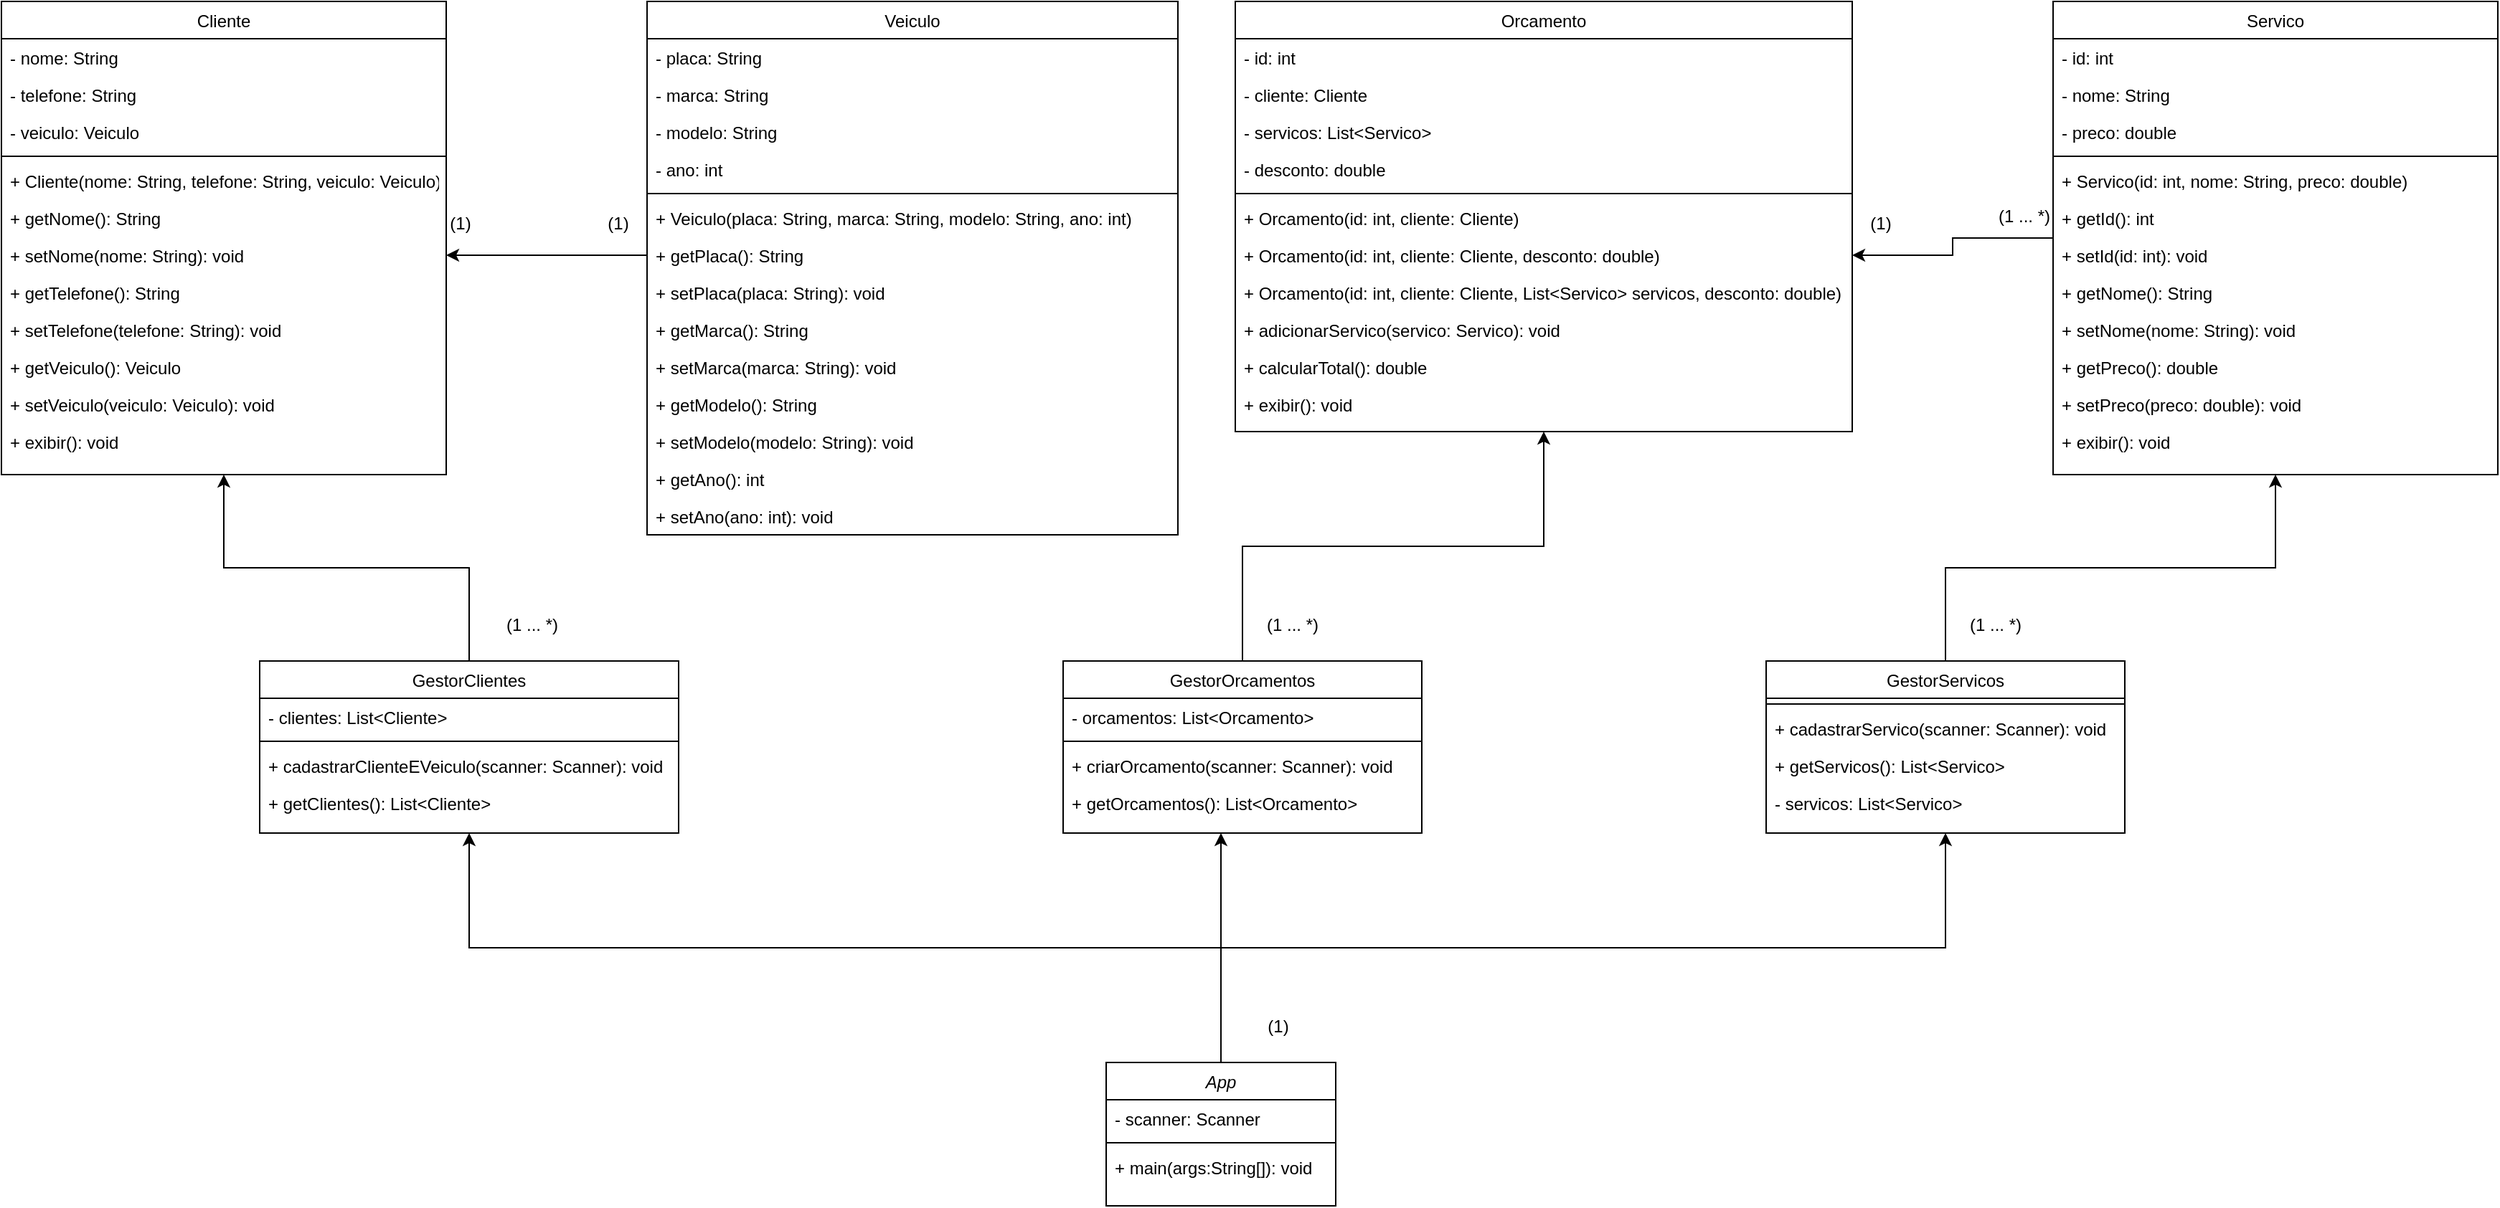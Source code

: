 <mxfile version="26.0.12">
  <diagram id="C5RBs43oDa-KdzZeNtuy" name="Page-1">
    <mxGraphModel grid="1" page="1" gridSize="10" guides="1" tooltips="1" connect="1" arrows="1" fold="1" pageScale="1" pageWidth="827" pageHeight="1169" math="0" shadow="0">
      <root>
        <mxCell id="WIyWlLk6GJQsqaUBKTNV-0" />
        <mxCell id="WIyWlLk6GJQsqaUBKTNV-1" parent="WIyWlLk6GJQsqaUBKTNV-0" />
        <mxCell id="cqpIUV8f8pguURsOPrTM-83" style="edgeStyle=orthogonalEdgeStyle;rounded=0;orthogonalLoop=1;jettySize=auto;html=1;" edge="1" parent="WIyWlLk6GJQsqaUBKTNV-1" source="zkfFHV4jXpPFQw0GAbJ--0">
          <mxGeometry relative="1" as="geometry">
            <mxPoint x="40" y="610" as="targetPoint" />
          </mxGeometry>
        </mxCell>
        <mxCell id="cqpIUV8f8pguURsOPrTM-84" style="edgeStyle=orthogonalEdgeStyle;rounded=0;orthogonalLoop=1;jettySize=auto;html=1;exitX=0.5;exitY=0;exitDx=0;exitDy=0;entryX=0.5;entryY=1;entryDx=0;entryDy=0;" edge="1" parent="WIyWlLk6GJQsqaUBKTNV-1" source="zkfFHV4jXpPFQw0GAbJ--0" target="cqpIUV8f8pguURsOPrTM-0">
          <mxGeometry relative="1" as="geometry" />
        </mxCell>
        <mxCell id="cqpIUV8f8pguURsOPrTM-85" style="edgeStyle=orthogonalEdgeStyle;rounded=0;orthogonalLoop=1;jettySize=auto;html=1;exitX=0.5;exitY=0;exitDx=0;exitDy=0;entryX=0.5;entryY=1;entryDx=0;entryDy=0;" edge="1" parent="WIyWlLk6GJQsqaUBKTNV-1" source="zkfFHV4jXpPFQw0GAbJ--0" target="zkfFHV4jXpPFQw0GAbJ--17">
          <mxGeometry relative="1" as="geometry" />
        </mxCell>
        <mxCell id="zkfFHV4jXpPFQw0GAbJ--0" value="App" style="swimlane;fontStyle=2;align=center;verticalAlign=top;childLayout=stackLayout;horizontal=1;startSize=26;horizontalStack=0;resizeParent=1;resizeLast=0;collapsible=1;marginBottom=0;rounded=0;shadow=0;strokeWidth=1;" vertex="1" parent="WIyWlLk6GJQsqaUBKTNV-1">
          <mxGeometry x="-40" y="770" width="160" height="100" as="geometry">
            <mxRectangle x="220" y="120" width="160" height="26" as="alternateBounds" />
          </mxGeometry>
        </mxCell>
        <mxCell id="zkfFHV4jXpPFQw0GAbJ--1" value="- scanner: Scanner" style="text;align=left;verticalAlign=top;spacingLeft=4;spacingRight=4;overflow=hidden;rotatable=0;points=[[0,0.5],[1,0.5]];portConstraint=eastwest;" vertex="1" parent="zkfFHV4jXpPFQw0GAbJ--0">
          <mxGeometry y="26" width="160" height="26" as="geometry" />
        </mxCell>
        <mxCell id="zkfFHV4jXpPFQw0GAbJ--4" value="" style="line;html=1;strokeWidth=1;align=left;verticalAlign=middle;spacingTop=-1;spacingLeft=3;spacingRight=3;rotatable=0;labelPosition=right;points=[];portConstraint=eastwest;" vertex="1" parent="zkfFHV4jXpPFQw0GAbJ--0">
          <mxGeometry y="52" width="160" height="8" as="geometry" />
        </mxCell>
        <mxCell id="zkfFHV4jXpPFQw0GAbJ--5" value="+ main(args:String[]): void" style="text;align=left;verticalAlign=top;spacingLeft=4;spacingRight=4;overflow=hidden;rotatable=0;points=[[0,0.5],[1,0.5]];portConstraint=eastwest;" vertex="1" parent="zkfFHV4jXpPFQw0GAbJ--0">
          <mxGeometry y="60" width="160" height="26" as="geometry" />
        </mxCell>
        <mxCell id="zkfFHV4jXpPFQw0GAbJ--6" value="Cliente      " style="swimlane;fontStyle=0;align=center;verticalAlign=top;childLayout=stackLayout;horizontal=1;startSize=26;horizontalStack=0;resizeParent=1;resizeLast=0;collapsible=1;marginBottom=0;rounded=0;shadow=0;strokeWidth=1;" vertex="1" parent="WIyWlLk6GJQsqaUBKTNV-1">
          <mxGeometry x="-810" y="30" width="310" height="330" as="geometry">
            <mxRectangle x="130" y="380" width="160" height="26" as="alternateBounds" />
          </mxGeometry>
        </mxCell>
        <mxCell id="zkfFHV4jXpPFQw0GAbJ--7" value=" - nome: String " style="text;align=left;verticalAlign=top;spacingLeft=4;spacingRight=4;overflow=hidden;rotatable=0;points=[[0,0.5],[1,0.5]];portConstraint=eastwest;" vertex="1" parent="zkfFHV4jXpPFQw0GAbJ--6">
          <mxGeometry y="26" width="310" height="26" as="geometry" />
        </mxCell>
        <mxCell id="zkfFHV4jXpPFQw0GAbJ--8" value=" - telefone: String" style="text;align=left;verticalAlign=top;spacingLeft=4;spacingRight=4;overflow=hidden;rotatable=0;points=[[0,0.5],[1,0.5]];portConstraint=eastwest;rounded=0;shadow=0;html=0;" vertex="1" parent="zkfFHV4jXpPFQw0GAbJ--6">
          <mxGeometry y="52" width="310" height="26" as="geometry" />
        </mxCell>
        <mxCell id="zkfFHV4jXpPFQw0GAbJ--10" value="- veiculo: Veiculo" style="text;align=left;verticalAlign=top;spacingLeft=4;spacingRight=4;overflow=hidden;rotatable=0;points=[[0,0.5],[1,0.5]];portConstraint=eastwest;fontStyle=0" vertex="1" parent="zkfFHV4jXpPFQw0GAbJ--6">
          <mxGeometry y="78" width="310" height="26" as="geometry" />
        </mxCell>
        <mxCell id="zkfFHV4jXpPFQw0GAbJ--9" value="" style="line;html=1;strokeWidth=1;align=left;verticalAlign=middle;spacingTop=-1;spacingLeft=3;spacingRight=3;rotatable=0;labelPosition=right;points=[];portConstraint=eastwest;" vertex="1" parent="zkfFHV4jXpPFQw0GAbJ--6">
          <mxGeometry y="104" width="310" height="8" as="geometry" />
        </mxCell>
        <mxCell id="zkfFHV4jXpPFQw0GAbJ--11" value="+ Cliente(nome: String, telefone: String, veiculo: Veiculo)" style="text;align=left;verticalAlign=top;spacingLeft=4;spacingRight=4;overflow=hidden;rotatable=0;points=[[0,0.5],[1,0.5]];portConstraint=eastwest;" vertex="1" parent="zkfFHV4jXpPFQw0GAbJ--6">
          <mxGeometry y="112" width="310" height="26" as="geometry" />
        </mxCell>
        <mxCell id="cqpIUV8f8pguURsOPrTM-11" value="+ getNome(): String" style="text;align=left;verticalAlign=top;spacingLeft=4;spacingRight=4;overflow=hidden;rotatable=0;points=[[0,0.5],[1,0.5]];portConstraint=eastwest;" vertex="1" parent="zkfFHV4jXpPFQw0GAbJ--6">
          <mxGeometry y="138" width="310" height="26" as="geometry" />
        </mxCell>
        <mxCell id="cqpIUV8f8pguURsOPrTM-12" value="+ setNome(nome: String): void" style="text;align=left;verticalAlign=top;spacingLeft=4;spacingRight=4;overflow=hidden;rotatable=0;points=[[0,0.5],[1,0.5]];portConstraint=eastwest;" vertex="1" parent="zkfFHV4jXpPFQw0GAbJ--6">
          <mxGeometry y="164" width="310" height="26" as="geometry" />
        </mxCell>
        <mxCell id="cqpIUV8f8pguURsOPrTM-13" value=" + getTelefone(): String" style="text;align=left;verticalAlign=top;spacingLeft=4;spacingRight=4;overflow=hidden;rotatable=0;points=[[0,0.5],[1,0.5]];portConstraint=eastwest;" vertex="1" parent="zkfFHV4jXpPFQw0GAbJ--6">
          <mxGeometry y="190" width="310" height="26" as="geometry" />
        </mxCell>
        <mxCell id="cqpIUV8f8pguURsOPrTM-14" value=" + setTelefone(telefone: String): void" style="text;align=left;verticalAlign=top;spacingLeft=4;spacingRight=4;overflow=hidden;rotatable=0;points=[[0,0.5],[1,0.5]];portConstraint=eastwest;" vertex="1" parent="zkfFHV4jXpPFQw0GAbJ--6">
          <mxGeometry y="216" width="310" height="26" as="geometry" />
        </mxCell>
        <mxCell id="cqpIUV8f8pguURsOPrTM-15" value=" + getVeiculo(): Veiculo" style="text;align=left;verticalAlign=top;spacingLeft=4;spacingRight=4;overflow=hidden;rotatable=0;points=[[0,0.5],[1,0.5]];portConstraint=eastwest;" vertex="1" parent="zkfFHV4jXpPFQw0GAbJ--6">
          <mxGeometry y="242" width="310" height="26" as="geometry" />
        </mxCell>
        <mxCell id="cqpIUV8f8pguURsOPrTM-16" value=" + setVeiculo(veiculo: Veiculo): void " style="text;align=left;verticalAlign=top;spacingLeft=4;spacingRight=4;overflow=hidden;rotatable=0;points=[[0,0.5],[1,0.5]];portConstraint=eastwest;" vertex="1" parent="zkfFHV4jXpPFQw0GAbJ--6">
          <mxGeometry y="268" width="310" height="26" as="geometry" />
        </mxCell>
        <mxCell id="cqpIUV8f8pguURsOPrTM-17" value=" + exibir(): void" style="text;align=left;verticalAlign=top;spacingLeft=4;spacingRight=4;overflow=hidden;rotatable=0;points=[[0,0.5],[1,0.5]];portConstraint=eastwest;" vertex="1" parent="zkfFHV4jXpPFQw0GAbJ--6">
          <mxGeometry y="294" width="310" height="26" as="geometry" />
        </mxCell>
        <mxCell id="cqpIUV8f8pguURsOPrTM-77" style="edgeStyle=orthogonalEdgeStyle;rounded=0;orthogonalLoop=1;jettySize=auto;html=1;exitX=0.5;exitY=0;exitDx=0;exitDy=0;entryX=0.5;entryY=1;entryDx=0;entryDy=0;" edge="1" parent="WIyWlLk6GJQsqaUBKTNV-1" source="zkfFHV4jXpPFQw0GAbJ--17" target="zkfFHV4jXpPFQw0GAbJ--6">
          <mxGeometry relative="1" as="geometry" />
        </mxCell>
        <mxCell id="zkfFHV4jXpPFQw0GAbJ--17" value="GestorClientes" style="swimlane;fontStyle=0;align=center;verticalAlign=top;childLayout=stackLayout;horizontal=1;startSize=26;horizontalStack=0;resizeParent=1;resizeLast=0;collapsible=1;marginBottom=0;rounded=0;shadow=0;strokeWidth=1;" vertex="1" parent="WIyWlLk6GJQsqaUBKTNV-1">
          <mxGeometry x="-630" y="490" width="292" height="120" as="geometry">
            <mxRectangle x="550" y="140" width="160" height="26" as="alternateBounds" />
          </mxGeometry>
        </mxCell>
        <mxCell id="zkfFHV4jXpPFQw0GAbJ--18" value="- clientes: List&lt;Cliente&gt;" style="text;align=left;verticalAlign=top;spacingLeft=4;spacingRight=4;overflow=hidden;rotatable=0;points=[[0,0.5],[1,0.5]];portConstraint=eastwest;" vertex="1" parent="zkfFHV4jXpPFQw0GAbJ--17">
          <mxGeometry y="26" width="292" height="26" as="geometry" />
        </mxCell>
        <mxCell id="zkfFHV4jXpPFQw0GAbJ--23" value="" style="line;html=1;strokeWidth=1;align=left;verticalAlign=middle;spacingTop=-1;spacingLeft=3;spacingRight=3;rotatable=0;labelPosition=right;points=[];portConstraint=eastwest;" vertex="1" parent="zkfFHV4jXpPFQw0GAbJ--17">
          <mxGeometry y="52" width="292" height="8" as="geometry" />
        </mxCell>
        <mxCell id="zkfFHV4jXpPFQw0GAbJ--24" value="+ cadastrarClienteEVeiculo(scanner: Scanner): void " style="text;align=left;verticalAlign=top;spacingLeft=4;spacingRight=4;overflow=hidden;rotatable=0;points=[[0,0.5],[1,0.5]];portConstraint=eastwest;" vertex="1" parent="zkfFHV4jXpPFQw0GAbJ--17">
          <mxGeometry y="60" width="292" height="26" as="geometry" />
        </mxCell>
        <mxCell id="zkfFHV4jXpPFQw0GAbJ--25" value="+ getClientes(): List&lt;Cliente&gt;" style="text;align=left;verticalAlign=top;spacingLeft=4;spacingRight=4;overflow=hidden;rotatable=0;points=[[0,0.5],[1,0.5]];portConstraint=eastwest;" vertex="1" parent="zkfFHV4jXpPFQw0GAbJ--17">
          <mxGeometry y="86" width="292" height="26" as="geometry" />
        </mxCell>
        <mxCell id="cqpIUV8f8pguURsOPrTM-79" style="edgeStyle=orthogonalEdgeStyle;rounded=0;orthogonalLoop=1;jettySize=auto;html=1;entryX=0.5;entryY=1;entryDx=0;entryDy=0;" edge="1" parent="WIyWlLk6GJQsqaUBKTNV-1" source="cqpIUV8f8pguURsOPrTM-0" target="cqpIUV8f8pguURsOPrTM-34">
          <mxGeometry relative="1" as="geometry" />
        </mxCell>
        <mxCell id="cqpIUV8f8pguURsOPrTM-0" value="GestorServicos    " style="swimlane;fontStyle=0;align=center;verticalAlign=top;childLayout=stackLayout;horizontal=1;startSize=26;horizontalStack=0;resizeParent=1;resizeLast=0;collapsible=1;marginBottom=0;rounded=0;shadow=0;strokeWidth=1;" vertex="1" parent="WIyWlLk6GJQsqaUBKTNV-1">
          <mxGeometry x="420" y="490" width="250" height="120" as="geometry">
            <mxRectangle x="550" y="140" width="160" height="26" as="alternateBounds" />
          </mxGeometry>
        </mxCell>
        <mxCell id="cqpIUV8f8pguURsOPrTM-2" value="" style="line;html=1;strokeWidth=1;align=left;verticalAlign=middle;spacingTop=-1;spacingLeft=3;spacingRight=3;rotatable=0;labelPosition=right;points=[];portConstraint=eastwest;" vertex="1" parent="cqpIUV8f8pguURsOPrTM-0">
          <mxGeometry y="26" width="250" height="8" as="geometry" />
        </mxCell>
        <mxCell id="cqpIUV8f8pguURsOPrTM-3" value="+ cadastrarServico(scanner: Scanner): void" style="text;align=left;verticalAlign=top;spacingLeft=4;spacingRight=4;overflow=hidden;rotatable=0;points=[[0,0.5],[1,0.5]];portConstraint=eastwest;" vertex="1" parent="cqpIUV8f8pguURsOPrTM-0">
          <mxGeometry y="34" width="250" height="26" as="geometry" />
        </mxCell>
        <mxCell id="cqpIUV8f8pguURsOPrTM-4" value="+ getServicos(): List&lt;Servico&gt;" style="text;align=left;verticalAlign=top;spacingLeft=4;spacingRight=4;overflow=hidden;rotatable=0;points=[[0,0.5],[1,0.5]];portConstraint=eastwest;" vertex="1" parent="cqpIUV8f8pguURsOPrTM-0">
          <mxGeometry y="60" width="250" height="26" as="geometry" />
        </mxCell>
        <mxCell id="cqpIUV8f8pguURsOPrTM-1" value=" - servicos: List&lt;Servico&gt;" style="text;align=left;verticalAlign=top;spacingLeft=4;spacingRight=4;overflow=hidden;rotatable=0;points=[[0,0.5],[1,0.5]];portConstraint=eastwest;" vertex="1" parent="cqpIUV8f8pguURsOPrTM-0">
          <mxGeometry y="86" width="250" height="26" as="geometry" />
        </mxCell>
        <mxCell id="cqpIUV8f8pguURsOPrTM-78" style="edgeStyle=orthogonalEdgeStyle;rounded=0;orthogonalLoop=1;jettySize=auto;html=1;entryX=0.5;entryY=1;entryDx=0;entryDy=0;" edge="1" parent="WIyWlLk6GJQsqaUBKTNV-1" source="cqpIUV8f8pguURsOPrTM-5" target="cqpIUV8f8pguURsOPrTM-47">
          <mxGeometry relative="1" as="geometry" />
        </mxCell>
        <mxCell id="cqpIUV8f8pguURsOPrTM-5" value="GestorOrcamentos      " style="swimlane;fontStyle=0;align=center;verticalAlign=top;childLayout=stackLayout;horizontal=1;startSize=26;horizontalStack=0;resizeParent=1;resizeLast=0;collapsible=1;marginBottom=0;rounded=0;shadow=0;strokeWidth=1;" vertex="1" parent="WIyWlLk6GJQsqaUBKTNV-1">
          <mxGeometry x="-70" y="490" width="250" height="120" as="geometry">
            <mxRectangle x="550" y="140" width="160" height="26" as="alternateBounds" />
          </mxGeometry>
        </mxCell>
        <mxCell id="cqpIUV8f8pguURsOPrTM-6" value="  - orcamentos: List&lt;Orcamento&gt;" style="text;align=left;verticalAlign=top;spacingLeft=4;spacingRight=4;overflow=hidden;rotatable=0;points=[[0,0.5],[1,0.5]];portConstraint=eastwest;" vertex="1" parent="cqpIUV8f8pguURsOPrTM-5">
          <mxGeometry y="26" width="250" height="26" as="geometry" />
        </mxCell>
        <mxCell id="cqpIUV8f8pguURsOPrTM-7" value="" style="line;html=1;strokeWidth=1;align=left;verticalAlign=middle;spacingTop=-1;spacingLeft=3;spacingRight=3;rotatable=0;labelPosition=right;points=[];portConstraint=eastwest;" vertex="1" parent="cqpIUV8f8pguURsOPrTM-5">
          <mxGeometry y="52" width="250" height="8" as="geometry" />
        </mxCell>
        <mxCell id="cqpIUV8f8pguURsOPrTM-8" value="+ criarOrcamento(scanner: Scanner): void" style="text;align=left;verticalAlign=top;spacingLeft=4;spacingRight=4;overflow=hidden;rotatable=0;points=[[0,0.5],[1,0.5]];portConstraint=eastwest;" vertex="1" parent="cqpIUV8f8pguURsOPrTM-5">
          <mxGeometry y="60" width="250" height="26" as="geometry" />
        </mxCell>
        <mxCell id="cqpIUV8f8pguURsOPrTM-9" value="+ getOrcamentos(): List&lt;Orcamento&gt;" style="text;align=left;verticalAlign=top;spacingLeft=4;spacingRight=4;overflow=hidden;rotatable=0;points=[[0,0.5],[1,0.5]];portConstraint=eastwest;" vertex="1" parent="cqpIUV8f8pguURsOPrTM-5">
          <mxGeometry y="86" width="250" height="26" as="geometry" />
        </mxCell>
        <mxCell id="cqpIUV8f8pguURsOPrTM-18" value="Veiculo            " style="swimlane;fontStyle=0;align=center;verticalAlign=top;childLayout=stackLayout;horizontal=1;startSize=26;horizontalStack=0;resizeParent=1;resizeLast=0;collapsible=1;marginBottom=0;rounded=0;shadow=0;strokeWidth=1;" vertex="1" parent="WIyWlLk6GJQsqaUBKTNV-1">
          <mxGeometry x="-360" y="30" width="370" height="372" as="geometry">
            <mxRectangle x="130" y="380" width="160" height="26" as="alternateBounds" />
          </mxGeometry>
        </mxCell>
        <mxCell id="cqpIUV8f8pguURsOPrTM-19" value=" - placa: String  " style="text;align=left;verticalAlign=top;spacingLeft=4;spacingRight=4;overflow=hidden;rotatable=0;points=[[0,0.5],[1,0.5]];portConstraint=eastwest;" vertex="1" parent="cqpIUV8f8pguURsOPrTM-18">
          <mxGeometry y="26" width="370" height="26" as="geometry" />
        </mxCell>
        <mxCell id="cqpIUV8f8pguURsOPrTM-20" value="  - marca: String " style="text;align=left;verticalAlign=top;spacingLeft=4;spacingRight=4;overflow=hidden;rotatable=0;points=[[0,0.5],[1,0.5]];portConstraint=eastwest;rounded=0;shadow=0;html=0;" vertex="1" parent="cqpIUV8f8pguURsOPrTM-18">
          <mxGeometry y="52" width="370" height="26" as="geometry" />
        </mxCell>
        <mxCell id="cqpIUV8f8pguURsOPrTM-21" value="- modelo: String" style="text;align=left;verticalAlign=top;spacingLeft=4;spacingRight=4;overflow=hidden;rotatable=0;points=[[0,0.5],[1,0.5]];portConstraint=eastwest;fontStyle=0" vertex="1" parent="cqpIUV8f8pguURsOPrTM-18">
          <mxGeometry y="78" width="370" height="26" as="geometry" />
        </mxCell>
        <mxCell id="cqpIUV8f8pguURsOPrTM-31" value=" - ano: int   " style="text;align=left;verticalAlign=top;spacingLeft=4;spacingRight=4;overflow=hidden;rotatable=0;points=[[0,0.5],[1,0.5]];portConstraint=eastwest;" vertex="1" parent="cqpIUV8f8pguURsOPrTM-18">
          <mxGeometry y="104" width="370" height="26" as="geometry" />
        </mxCell>
        <mxCell id="cqpIUV8f8pguURsOPrTM-22" value="" style="line;html=1;strokeWidth=1;align=left;verticalAlign=middle;spacingTop=-1;spacingLeft=3;spacingRight=3;rotatable=0;labelPosition=right;points=[];portConstraint=eastwest;" vertex="1" parent="cqpIUV8f8pguURsOPrTM-18">
          <mxGeometry y="130" width="370" height="8" as="geometry" />
        </mxCell>
        <mxCell id="cqpIUV8f8pguURsOPrTM-23" value="+ Veiculo(placa: String, marca: String, modelo: String, ano: int)" style="text;align=left;verticalAlign=top;spacingLeft=4;spacingRight=4;overflow=hidden;rotatable=0;points=[[0,0.5],[1,0.5]];portConstraint=eastwest;" vertex="1" parent="cqpIUV8f8pguURsOPrTM-18">
          <mxGeometry y="138" width="370" height="26" as="geometry" />
        </mxCell>
        <mxCell id="cqpIUV8f8pguURsOPrTM-24" value="+ getPlaca(): String" style="text;align=left;verticalAlign=top;spacingLeft=4;spacingRight=4;overflow=hidden;rotatable=0;points=[[0,0.5],[1,0.5]];portConstraint=eastwest;" vertex="1" parent="cqpIUV8f8pguURsOPrTM-18">
          <mxGeometry y="164" width="370" height="26" as="geometry" />
        </mxCell>
        <mxCell id="cqpIUV8f8pguURsOPrTM-25" value="+ setPlaca(placa: String): void" style="text;align=left;verticalAlign=top;spacingLeft=4;spacingRight=4;overflow=hidden;rotatable=0;points=[[0,0.5],[1,0.5]];portConstraint=eastwest;" vertex="1" parent="cqpIUV8f8pguURsOPrTM-18">
          <mxGeometry y="190" width="370" height="26" as="geometry" />
        </mxCell>
        <mxCell id="cqpIUV8f8pguURsOPrTM-26" value=" + getMarca(): String" style="text;align=left;verticalAlign=top;spacingLeft=4;spacingRight=4;overflow=hidden;rotatable=0;points=[[0,0.5],[1,0.5]];portConstraint=eastwest;" vertex="1" parent="cqpIUV8f8pguURsOPrTM-18">
          <mxGeometry y="216" width="370" height="26" as="geometry" />
        </mxCell>
        <mxCell id="cqpIUV8f8pguURsOPrTM-27" value=" + setMarca(marca: String): void" style="text;align=left;verticalAlign=top;spacingLeft=4;spacingRight=4;overflow=hidden;rotatable=0;points=[[0,0.5],[1,0.5]];portConstraint=eastwest;" vertex="1" parent="cqpIUV8f8pguURsOPrTM-18">
          <mxGeometry y="242" width="370" height="26" as="geometry" />
        </mxCell>
        <mxCell id="cqpIUV8f8pguURsOPrTM-28" value=" + getModelo(): String" style="text;align=left;verticalAlign=top;spacingLeft=4;spacingRight=4;overflow=hidden;rotatable=0;points=[[0,0.5],[1,0.5]];portConstraint=eastwest;" vertex="1" parent="cqpIUV8f8pguURsOPrTM-18">
          <mxGeometry y="268" width="370" height="26" as="geometry" />
        </mxCell>
        <mxCell id="cqpIUV8f8pguURsOPrTM-29" value=" + setModelo(modelo: String): void " style="text;align=left;verticalAlign=top;spacingLeft=4;spacingRight=4;overflow=hidden;rotatable=0;points=[[0,0.5],[1,0.5]];portConstraint=eastwest;" vertex="1" parent="cqpIUV8f8pguURsOPrTM-18">
          <mxGeometry y="294" width="370" height="26" as="geometry" />
        </mxCell>
        <mxCell id="cqpIUV8f8pguURsOPrTM-30" value=" + getAno(): int" style="text;align=left;verticalAlign=top;spacingLeft=4;spacingRight=4;overflow=hidden;rotatable=0;points=[[0,0.5],[1,0.5]];portConstraint=eastwest;" vertex="1" parent="cqpIUV8f8pguURsOPrTM-18">
          <mxGeometry y="320" width="370" height="26" as="geometry" />
        </mxCell>
        <mxCell id="cqpIUV8f8pguURsOPrTM-33" value=" + setAno(ano: int): void" style="text;align=left;verticalAlign=top;spacingLeft=4;spacingRight=4;overflow=hidden;rotatable=0;points=[[0,0.5],[1,0.5]];portConstraint=eastwest;" vertex="1" parent="cqpIUV8f8pguURsOPrTM-18">
          <mxGeometry y="346" width="370" height="26" as="geometry" />
        </mxCell>
        <mxCell id="cqpIUV8f8pguURsOPrTM-74" style="edgeStyle=orthogonalEdgeStyle;rounded=0;orthogonalLoop=1;jettySize=auto;html=1;entryX=1;entryY=0.5;entryDx=0;entryDy=0;" edge="1" parent="WIyWlLk6GJQsqaUBKTNV-1" source="cqpIUV8f8pguURsOPrTM-34" target="cqpIUV8f8pguURsOPrTM-54">
          <mxGeometry relative="1" as="geometry" />
        </mxCell>
        <mxCell id="cqpIUV8f8pguURsOPrTM-34" value="Servico            " style="swimlane;fontStyle=0;align=center;verticalAlign=top;childLayout=stackLayout;horizontal=1;startSize=26;horizontalStack=0;resizeParent=1;resizeLast=0;collapsible=1;marginBottom=0;rounded=0;shadow=0;strokeWidth=1;" vertex="1" parent="WIyWlLk6GJQsqaUBKTNV-1">
          <mxGeometry x="620" y="30" width="310" height="330" as="geometry">
            <mxRectangle x="130" y="380" width="160" height="26" as="alternateBounds" />
          </mxGeometry>
        </mxCell>
        <mxCell id="cqpIUV8f8pguURsOPrTM-35" value=" - id: int  " style="text;align=left;verticalAlign=top;spacingLeft=4;spacingRight=4;overflow=hidden;rotatable=0;points=[[0,0.5],[1,0.5]];portConstraint=eastwest;" vertex="1" parent="cqpIUV8f8pguURsOPrTM-34">
          <mxGeometry y="26" width="310" height="26" as="geometry" />
        </mxCell>
        <mxCell id="cqpIUV8f8pguURsOPrTM-36" value="- nome: String " style="text;align=left;verticalAlign=top;spacingLeft=4;spacingRight=4;overflow=hidden;rotatable=0;points=[[0,0.5],[1,0.5]];portConstraint=eastwest;rounded=0;shadow=0;html=0;" vertex="1" parent="cqpIUV8f8pguURsOPrTM-34">
          <mxGeometry y="52" width="310" height="26" as="geometry" />
        </mxCell>
        <mxCell id="cqpIUV8f8pguURsOPrTM-37" value=" - preco: double " style="text;align=left;verticalAlign=top;spacingLeft=4;spacingRight=4;overflow=hidden;rotatable=0;points=[[0,0.5],[1,0.5]];portConstraint=eastwest;fontStyle=0" vertex="1" parent="cqpIUV8f8pguURsOPrTM-34">
          <mxGeometry y="78" width="310" height="26" as="geometry" />
        </mxCell>
        <mxCell id="cqpIUV8f8pguURsOPrTM-38" value="" style="line;html=1;strokeWidth=1;align=left;verticalAlign=middle;spacingTop=-1;spacingLeft=3;spacingRight=3;rotatable=0;labelPosition=right;points=[];portConstraint=eastwest;" vertex="1" parent="cqpIUV8f8pguURsOPrTM-34">
          <mxGeometry y="104" width="310" height="8" as="geometry" />
        </mxCell>
        <mxCell id="cqpIUV8f8pguURsOPrTM-39" value="+ Servico(id: int, nome: String, preco: double)" style="text;align=left;verticalAlign=top;spacingLeft=4;spacingRight=4;overflow=hidden;rotatable=0;points=[[0,0.5],[1,0.5]];portConstraint=eastwest;" vertex="1" parent="cqpIUV8f8pguURsOPrTM-34">
          <mxGeometry y="112" width="310" height="26" as="geometry" />
        </mxCell>
        <mxCell id="cqpIUV8f8pguURsOPrTM-40" value=" + getId(): int " style="text;align=left;verticalAlign=top;spacingLeft=4;spacingRight=4;overflow=hidden;rotatable=0;points=[[0,0.5],[1,0.5]];portConstraint=eastwest;" vertex="1" parent="cqpIUV8f8pguURsOPrTM-34">
          <mxGeometry y="138" width="310" height="26" as="geometry" />
        </mxCell>
        <mxCell id="cqpIUV8f8pguURsOPrTM-41" value="+ setId(id: int): void" style="text;align=left;verticalAlign=top;spacingLeft=4;spacingRight=4;overflow=hidden;rotatable=0;points=[[0,0.5],[1,0.5]];portConstraint=eastwest;" vertex="1" parent="cqpIUV8f8pguURsOPrTM-34">
          <mxGeometry y="164" width="310" height="26" as="geometry" />
        </mxCell>
        <mxCell id="cqpIUV8f8pguURsOPrTM-42" value=" + getNome(): String" style="text;align=left;verticalAlign=top;spacingLeft=4;spacingRight=4;overflow=hidden;rotatable=0;points=[[0,0.5],[1,0.5]];portConstraint=eastwest;" vertex="1" parent="cqpIUV8f8pguURsOPrTM-34">
          <mxGeometry y="190" width="310" height="26" as="geometry" />
        </mxCell>
        <mxCell id="cqpIUV8f8pguURsOPrTM-43" value=" + setNome(nome: String): void" style="text;align=left;verticalAlign=top;spacingLeft=4;spacingRight=4;overflow=hidden;rotatable=0;points=[[0,0.5],[1,0.5]];portConstraint=eastwest;" vertex="1" parent="cqpIUV8f8pguURsOPrTM-34">
          <mxGeometry y="216" width="310" height="26" as="geometry" />
        </mxCell>
        <mxCell id="cqpIUV8f8pguURsOPrTM-44" value=" + getPreco(): double" style="text;align=left;verticalAlign=top;spacingLeft=4;spacingRight=4;overflow=hidden;rotatable=0;points=[[0,0.5],[1,0.5]];portConstraint=eastwest;" vertex="1" parent="cqpIUV8f8pguURsOPrTM-34">
          <mxGeometry y="242" width="310" height="26" as="geometry" />
        </mxCell>
        <mxCell id="cqpIUV8f8pguURsOPrTM-45" value=" + setPreco(preco: double): void " style="text;align=left;verticalAlign=top;spacingLeft=4;spacingRight=4;overflow=hidden;rotatable=0;points=[[0,0.5],[1,0.5]];portConstraint=eastwest;" vertex="1" parent="cqpIUV8f8pguURsOPrTM-34">
          <mxGeometry y="268" width="310" height="26" as="geometry" />
        </mxCell>
        <mxCell id="cqpIUV8f8pguURsOPrTM-46" value=" + exibir(): void" style="text;align=left;verticalAlign=top;spacingLeft=4;spacingRight=4;overflow=hidden;rotatable=0;points=[[0,0.5],[1,0.5]];portConstraint=eastwest;" vertex="1" parent="cqpIUV8f8pguURsOPrTM-34">
          <mxGeometry y="294" width="310" height="26" as="geometry" />
        </mxCell>
        <mxCell id="cqpIUV8f8pguURsOPrTM-47" value="Orcamento                 " style="swimlane;fontStyle=0;align=center;verticalAlign=top;childLayout=stackLayout;horizontal=1;startSize=26;horizontalStack=0;resizeParent=1;resizeLast=0;collapsible=1;marginBottom=0;rounded=0;shadow=0;strokeWidth=1;" vertex="1" parent="WIyWlLk6GJQsqaUBKTNV-1">
          <mxGeometry x="50" y="30" width="430" height="300" as="geometry">
            <mxRectangle x="130" y="380" width="160" height="26" as="alternateBounds" />
          </mxGeometry>
        </mxCell>
        <mxCell id="cqpIUV8f8pguURsOPrTM-48" value="  - id: int  " style="text;align=left;verticalAlign=top;spacingLeft=4;spacingRight=4;overflow=hidden;rotatable=0;points=[[0,0.5],[1,0.5]];portConstraint=eastwest;" vertex="1" parent="cqpIUV8f8pguURsOPrTM-47">
          <mxGeometry y="26" width="430" height="26" as="geometry" />
        </mxCell>
        <mxCell id="cqpIUV8f8pguURsOPrTM-49" value="   - cliente: Cliente " style="text;align=left;verticalAlign=top;spacingLeft=4;spacingRight=4;overflow=hidden;rotatable=0;points=[[0,0.5],[1,0.5]];portConstraint=eastwest;rounded=0;shadow=0;html=0;" vertex="1" parent="cqpIUV8f8pguURsOPrTM-47">
          <mxGeometry y="52" width="430" height="26" as="geometry" />
        </mxCell>
        <mxCell id="cqpIUV8f8pguURsOPrTM-50" value="- servicos: List&lt;Servico&gt;" style="text;align=left;verticalAlign=top;spacingLeft=4;spacingRight=4;overflow=hidden;rotatable=0;points=[[0,0.5],[1,0.5]];portConstraint=eastwest;fontStyle=0" vertex="1" parent="cqpIUV8f8pguURsOPrTM-47">
          <mxGeometry y="78" width="430" height="26" as="geometry" />
        </mxCell>
        <mxCell id="cqpIUV8f8pguURsOPrTM-51" value=" - desconto: double   " style="text;align=left;verticalAlign=top;spacingLeft=4;spacingRight=4;overflow=hidden;rotatable=0;points=[[0,0.5],[1,0.5]];portConstraint=eastwest;" vertex="1" parent="cqpIUV8f8pguURsOPrTM-47">
          <mxGeometry y="104" width="430" height="26" as="geometry" />
        </mxCell>
        <mxCell id="cqpIUV8f8pguURsOPrTM-52" value="" style="line;html=1;strokeWidth=1;align=left;verticalAlign=middle;spacingTop=-1;spacingLeft=3;spacingRight=3;rotatable=0;labelPosition=right;points=[];portConstraint=eastwest;" vertex="1" parent="cqpIUV8f8pguURsOPrTM-47">
          <mxGeometry y="130" width="430" height="8" as="geometry" />
        </mxCell>
        <mxCell id="cqpIUV8f8pguURsOPrTM-53" value="+ Orcamento(id: int, cliente: Cliente)" style="text;align=left;verticalAlign=top;spacingLeft=4;spacingRight=4;overflow=hidden;rotatable=0;points=[[0,0.5],[1,0.5]];portConstraint=eastwest;" vertex="1" parent="cqpIUV8f8pguURsOPrTM-47">
          <mxGeometry y="138" width="430" height="26" as="geometry" />
        </mxCell>
        <mxCell id="cqpIUV8f8pguURsOPrTM-54" value="+ Orcamento(id: int, cliente: Cliente, desconto: double)" style="text;align=left;verticalAlign=top;spacingLeft=4;spacingRight=4;overflow=hidden;rotatable=0;points=[[0,0.5],[1,0.5]];portConstraint=eastwest;" vertex="1" parent="cqpIUV8f8pguURsOPrTM-47">
          <mxGeometry y="164" width="430" height="26" as="geometry" />
        </mxCell>
        <mxCell id="cqpIUV8f8pguURsOPrTM-55" value="+ Orcamento(id: int, cliente: Cliente, List&lt;Servico&gt; servicos, desconto: double)" style="text;align=left;verticalAlign=top;spacingLeft=4;spacingRight=4;overflow=hidden;rotatable=0;points=[[0,0.5],[1,0.5]];portConstraint=eastwest;" vertex="1" parent="cqpIUV8f8pguURsOPrTM-47">
          <mxGeometry y="190" width="430" height="26" as="geometry" />
        </mxCell>
        <mxCell id="cqpIUV8f8pguURsOPrTM-56" value=" + adicionarServico(servico: Servico): void " style="text;align=left;verticalAlign=top;spacingLeft=4;spacingRight=4;overflow=hidden;rotatable=0;points=[[0,0.5],[1,0.5]];portConstraint=eastwest;" vertex="1" parent="cqpIUV8f8pguURsOPrTM-47">
          <mxGeometry y="216" width="430" height="26" as="geometry" />
        </mxCell>
        <mxCell id="cqpIUV8f8pguURsOPrTM-57" value=" + calcularTotal(): double" style="text;align=left;verticalAlign=top;spacingLeft=4;spacingRight=4;overflow=hidden;rotatable=0;points=[[0,0.5],[1,0.5]];portConstraint=eastwest;" vertex="1" parent="cqpIUV8f8pguURsOPrTM-47">
          <mxGeometry y="242" width="430" height="26" as="geometry" />
        </mxCell>
        <mxCell id="cqpIUV8f8pguURsOPrTM-58" value=" + exibir(): void" style="text;align=left;verticalAlign=top;spacingLeft=4;spacingRight=4;overflow=hidden;rotatable=0;points=[[0,0.5],[1,0.5]];portConstraint=eastwest;" vertex="1" parent="cqpIUV8f8pguURsOPrTM-47">
          <mxGeometry y="268" width="430" height="26" as="geometry" />
        </mxCell>
        <mxCell id="cqpIUV8f8pguURsOPrTM-71" style="edgeStyle=orthogonalEdgeStyle;rounded=0;orthogonalLoop=1;jettySize=auto;html=1;exitX=0;exitY=0.5;exitDx=0;exitDy=0;" edge="1" parent="WIyWlLk6GJQsqaUBKTNV-1" source="cqpIUV8f8pguURsOPrTM-24" target="cqpIUV8f8pguURsOPrTM-12">
          <mxGeometry relative="1" as="geometry" />
        </mxCell>
        <mxCell id="cqpIUV8f8pguURsOPrTM-72" value="(1)" style="text;strokeColor=none;align=center;fillColor=none;html=1;verticalAlign=middle;whiteSpace=wrap;rounded=0;" vertex="1" parent="WIyWlLk6GJQsqaUBKTNV-1">
          <mxGeometry x="-520" y="170" width="60" height="30" as="geometry" />
        </mxCell>
        <mxCell id="cqpIUV8f8pguURsOPrTM-73" value="(1)" style="text;strokeColor=none;align=center;fillColor=none;html=1;verticalAlign=middle;whiteSpace=wrap;rounded=0;" vertex="1" parent="WIyWlLk6GJQsqaUBKTNV-1">
          <mxGeometry x="-410" y="170" width="60" height="30" as="geometry" />
        </mxCell>
        <mxCell id="cqpIUV8f8pguURsOPrTM-75" value="(1)" style="text;strokeColor=none;align=center;fillColor=none;html=1;verticalAlign=middle;whiteSpace=wrap;rounded=0;" vertex="1" parent="WIyWlLk6GJQsqaUBKTNV-1">
          <mxGeometry x="470" y="170" width="60" height="30" as="geometry" />
        </mxCell>
        <mxCell id="cqpIUV8f8pguURsOPrTM-76" value="(1 ... *)" style="text;strokeColor=none;align=center;fillColor=none;html=1;verticalAlign=middle;whiteSpace=wrap;rounded=0;" vertex="1" parent="WIyWlLk6GJQsqaUBKTNV-1">
          <mxGeometry x="570" y="165" width="60" height="30" as="geometry" />
        </mxCell>
        <mxCell id="cqpIUV8f8pguURsOPrTM-80" value="(1 ... *)" style="text;strokeColor=none;align=center;fillColor=none;html=1;verticalAlign=middle;whiteSpace=wrap;rounded=0;" vertex="1" parent="WIyWlLk6GJQsqaUBKTNV-1">
          <mxGeometry x="-470" y="450" width="60" height="30" as="geometry" />
        </mxCell>
        <mxCell id="cqpIUV8f8pguURsOPrTM-81" value="(1 ... *)" style="text;strokeColor=none;align=center;fillColor=none;html=1;verticalAlign=middle;whiteSpace=wrap;rounded=0;" vertex="1" parent="WIyWlLk6GJQsqaUBKTNV-1">
          <mxGeometry x="60" y="450" width="60" height="30" as="geometry" />
        </mxCell>
        <mxCell id="cqpIUV8f8pguURsOPrTM-82" value="(1 ... *)" style="text;strokeColor=none;align=center;fillColor=none;html=1;verticalAlign=middle;whiteSpace=wrap;rounded=0;" vertex="1" parent="WIyWlLk6GJQsqaUBKTNV-1">
          <mxGeometry x="550" y="450" width="60" height="30" as="geometry" />
        </mxCell>
        <mxCell id="cqpIUV8f8pguURsOPrTM-86" value="(1)" style="text;strokeColor=none;align=center;fillColor=none;html=1;verticalAlign=middle;whiteSpace=wrap;rounded=0;" vertex="1" parent="WIyWlLk6GJQsqaUBKTNV-1">
          <mxGeometry x="50" y="730" width="60" height="30" as="geometry" />
        </mxCell>
      </root>
    </mxGraphModel>
  </diagram>
</mxfile>
